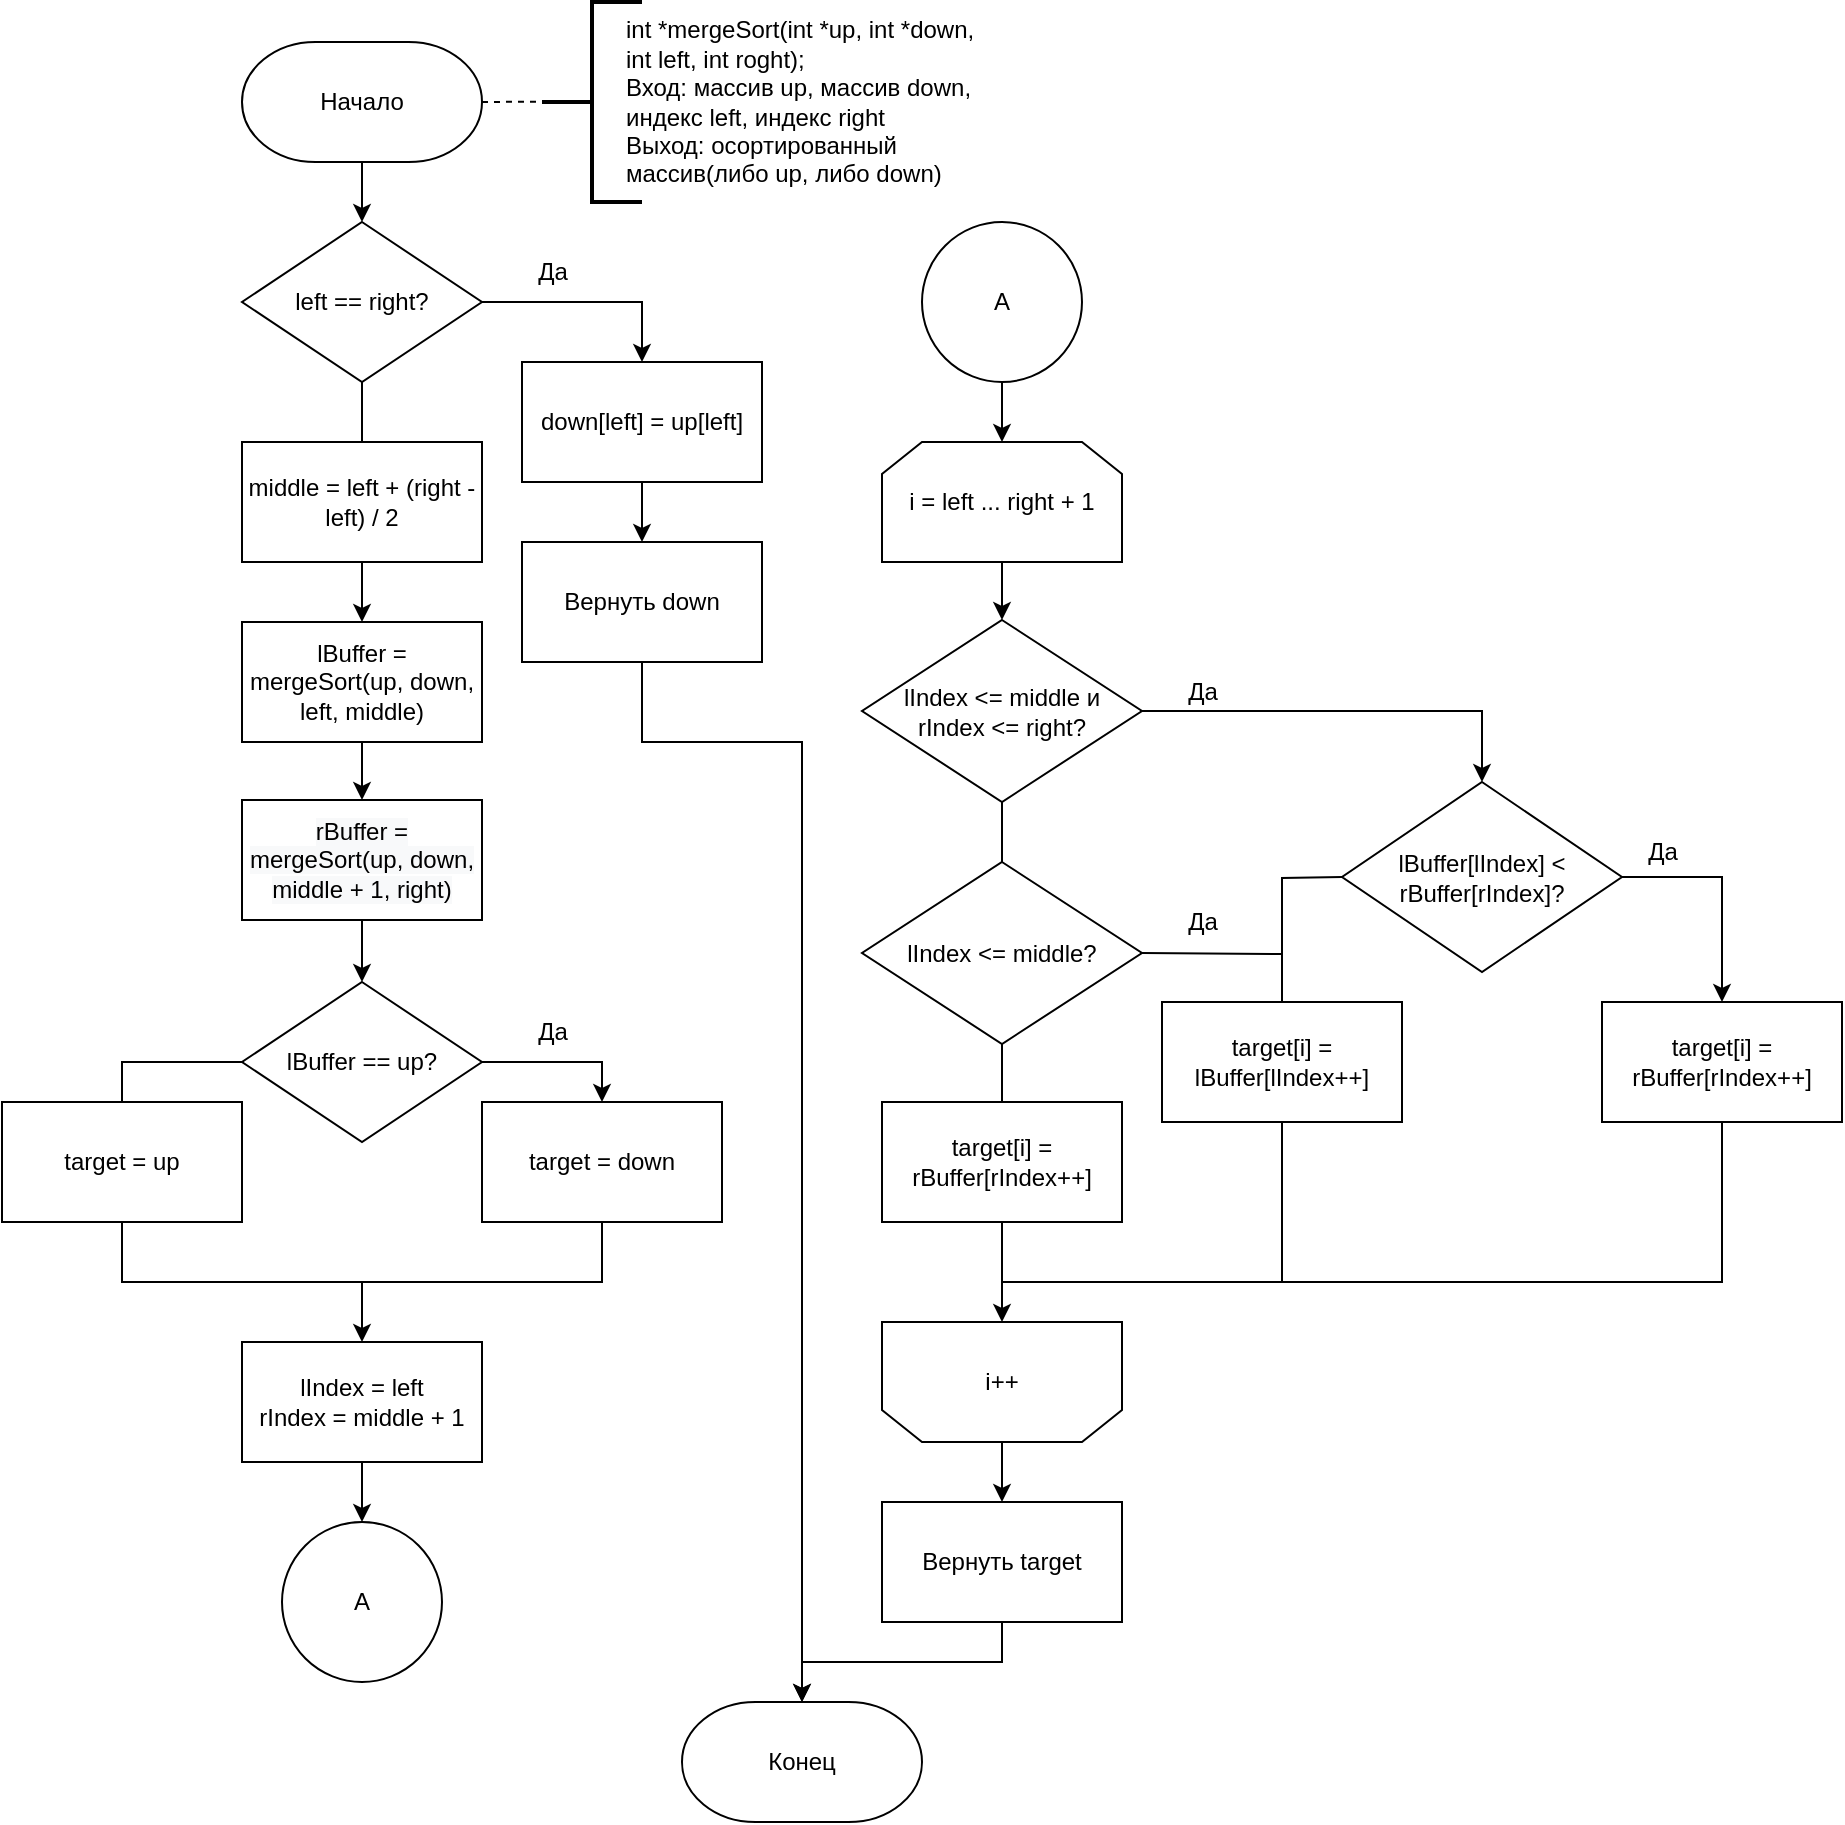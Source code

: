 <mxfile version="20.4.1" type="device" pages="3"><diagram id="jApAQBC6YG6pDavxKK3H" name="Слиянием"><mxGraphModel dx="1022" dy="424" grid="1" gridSize="10" guides="1" tooltips="1" connect="1" arrows="1" fold="1" page="1" pageScale="1" pageWidth="827" pageHeight="1169" math="0" shadow="0"><root><mxCell id="0"/><mxCell id="1" parent="0"/><mxCell id="M_ljhuwTLcDrwu19kzBT-8" value="" style="edgeStyle=orthogonalEdgeStyle;rounded=0;orthogonalLoop=1;jettySize=auto;html=1;" parent="1" source="M_ljhuwTLcDrwu19kzBT-4" target="M_ljhuwTLcDrwu19kzBT-7" edge="1"><mxGeometry relative="1" as="geometry"/></mxCell><mxCell id="M_ljhuwTLcDrwu19kzBT-4" value="Начало" style="strokeWidth=1;html=1;shape=mxgraph.flowchart.terminator;whiteSpace=wrap;" parent="1" vertex="1"><mxGeometry x="280" y="130" width="120" height="60" as="geometry"/></mxCell><mxCell id="M_ljhuwTLcDrwu19kzBT-5" value="" style="strokeWidth=2;html=1;shape=mxgraph.flowchart.annotation_2;align=left;labelPosition=right;pointerEvents=1;" parent="1" vertex="1"><mxGeometry x="430" y="110" width="50" height="100" as="geometry"/></mxCell><mxCell id="M_ljhuwTLcDrwu19kzBT-6" value="int *mergeSort(int *up, int *down,&lt;br&gt;int left, int roght);&lt;br&gt;Вход: массив up, массив down,&lt;br&gt;индекс left, индекс right&amp;nbsp;&lt;br&gt;Выход: осортированный &lt;br&gt;массив(либо up, либо down)" style="text;html=1;align=left;verticalAlign=middle;resizable=0;points=[];autosize=1;strokeColor=none;fillColor=none;" parent="1" vertex="1"><mxGeometry x="470" y="110" width="200" height="100" as="geometry"/></mxCell><mxCell id="M_ljhuwTLcDrwu19kzBT-10" style="edgeStyle=orthogonalEdgeStyle;rounded=0;orthogonalLoop=1;jettySize=auto;html=1;exitX=1;exitY=0.5;exitDx=0;exitDy=0;entryX=0.5;entryY=0;entryDx=0;entryDy=0;" parent="1" source="M_ljhuwTLcDrwu19kzBT-7" target="M_ljhuwTLcDrwu19kzBT-12" edge="1"><mxGeometry relative="1" as="geometry"><mxPoint x="440" y="320" as="targetPoint"/></mxGeometry></mxCell><mxCell id="M_ljhuwTLcDrwu19kzBT-7" value="left == right?" style="rhombus;whiteSpace=wrap;html=1;strokeWidth=1;" parent="1" vertex="1"><mxGeometry x="280" y="220" width="120" height="80" as="geometry"/></mxCell><mxCell id="M_ljhuwTLcDrwu19kzBT-13" style="edgeStyle=orthogonalEdgeStyle;rounded=0;orthogonalLoop=1;jettySize=auto;html=1;" parent="1" source="M_ljhuwTLcDrwu19kzBT-12" target="M_ljhuwTLcDrwu19kzBT-14" edge="1"><mxGeometry relative="1" as="geometry"><mxPoint x="520" y="390" as="targetPoint"/></mxGeometry></mxCell><mxCell id="M_ljhuwTLcDrwu19kzBT-12" value="down[left] = up[left]" style="rounded=0;whiteSpace=wrap;html=1;" parent="1" vertex="1"><mxGeometry x="420" y="290" width="120" height="60" as="geometry"/></mxCell><mxCell id="M_ljhuwTLcDrwu19kzBT-138" style="edgeStyle=orthogonalEdgeStyle;rounded=0;orthogonalLoop=1;jettySize=auto;html=1;entryX=0.5;entryY=0;entryDx=0;entryDy=0;entryPerimeter=0;" parent="1" source="M_ljhuwTLcDrwu19kzBT-14" target="M_ljhuwTLcDrwu19kzBT-134" edge="1"><mxGeometry relative="1" as="geometry"><mxPoint x="560" y="820" as="targetPoint"/><Array as="points"><mxPoint x="480" y="480"/><mxPoint x="560" y="480"/></Array></mxGeometry></mxCell><mxCell id="M_ljhuwTLcDrwu19kzBT-14" value="Вернуть down" style="rounded=0;whiteSpace=wrap;html=1;" parent="1" vertex="1"><mxGeometry x="420" y="380" width="120" height="60" as="geometry"/></mxCell><mxCell id="M_ljhuwTLcDrwu19kzBT-22" style="edgeStyle=orthogonalEdgeStyle;rounded=0;orthogonalLoop=1;jettySize=auto;html=1;entryX=0.5;entryY=0;entryDx=0;entryDy=0;" parent="1" source="M_ljhuwTLcDrwu19kzBT-17" target="M_ljhuwTLcDrwu19kzBT-21" edge="1"><mxGeometry relative="1" as="geometry"/></mxCell><mxCell id="M_ljhuwTLcDrwu19kzBT-17" value="middle = left + (right - left) / 2" style="rounded=0;whiteSpace=wrap;html=1;" parent="1" vertex="1"><mxGeometry x="280" y="330" width="120" height="60" as="geometry"/></mxCell><mxCell id="M_ljhuwTLcDrwu19kzBT-24" style="edgeStyle=orthogonalEdgeStyle;rounded=0;orthogonalLoop=1;jettySize=auto;html=1;entryX=0.5;entryY=0;entryDx=0;entryDy=0;" parent="1" source="M_ljhuwTLcDrwu19kzBT-21" target="M_ljhuwTLcDrwu19kzBT-23" edge="1"><mxGeometry relative="1" as="geometry"/></mxCell><mxCell id="M_ljhuwTLcDrwu19kzBT-21" value="lBuffer = mergeSort(up, down, left, middle)" style="rounded=0;whiteSpace=wrap;html=1;" parent="1" vertex="1"><mxGeometry x="280" y="420" width="120" height="60" as="geometry"/></mxCell><mxCell id="M_ljhuwTLcDrwu19kzBT-26" style="edgeStyle=orthogonalEdgeStyle;rounded=0;orthogonalLoop=1;jettySize=auto;html=1;" parent="1" source="M_ljhuwTLcDrwu19kzBT-23" edge="1"><mxGeometry relative="1" as="geometry"><mxPoint x="340" y="600" as="targetPoint"/></mxGeometry></mxCell><mxCell id="M_ljhuwTLcDrwu19kzBT-23" value="&lt;span style=&quot;color: rgb(0, 0, 0); font-family: Helvetica; font-size: 12px; font-style: normal; font-variant-ligatures: normal; font-variant-caps: normal; font-weight: 400; letter-spacing: normal; orphans: 2; text-align: center; text-indent: 0px; text-transform: none; widows: 2; word-spacing: 0px; -webkit-text-stroke-width: 0px; background-color: rgb(248, 249, 250); text-decoration-thickness: initial; text-decoration-style: initial; text-decoration-color: initial; float: none; display: inline !important;&quot;&gt;rBuffer = mergeSort(up, down, middle + 1, right)&lt;/span&gt;" style="rounded=0;whiteSpace=wrap;html=1;" parent="1" vertex="1"><mxGeometry x="280" y="509" width="120" height="60" as="geometry"/></mxCell><mxCell id="M_ljhuwTLcDrwu19kzBT-36" style="edgeStyle=orthogonalEdgeStyle;rounded=0;orthogonalLoop=1;jettySize=auto;html=1;entryX=0.5;entryY=0;entryDx=0;entryDy=0;exitX=0.5;exitY=1;exitDx=0;exitDy=0;" parent="1" source="M_ljhuwTLcDrwu19kzBT-27" target="M_ljhuwTLcDrwu19kzBT-29" edge="1"><mxGeometry relative="1" as="geometry"><Array as="points"><mxPoint x="220" y="750"/><mxPoint x="340" y="750"/></Array></mxGeometry></mxCell><mxCell id="M_ljhuwTLcDrwu19kzBT-27" value="target = up" style="rounded=0;whiteSpace=wrap;html=1;" parent="1" vertex="1"><mxGeometry x="160" y="660" width="120" height="60" as="geometry"/></mxCell><mxCell id="M_ljhuwTLcDrwu19kzBT-42" style="edgeStyle=orthogonalEdgeStyle;rounded=0;orthogonalLoop=1;jettySize=auto;html=1;entryX=0.5;entryY=0;entryDx=0;entryDy=0;" parent="1" source="M_ljhuwTLcDrwu19kzBT-29" target="M_ljhuwTLcDrwu19kzBT-41" edge="1"><mxGeometry relative="1" as="geometry"/></mxCell><mxCell id="M_ljhuwTLcDrwu19kzBT-29" value="lIndex = left&lt;br&gt;rIndex = middle + 1" style="rounded=0;whiteSpace=wrap;html=1;" parent="1" vertex="1"><mxGeometry x="280" y="780" width="120" height="60" as="geometry"/></mxCell><mxCell id="M_ljhuwTLcDrwu19kzBT-32" style="edgeStyle=orthogonalEdgeStyle;rounded=0;orthogonalLoop=1;jettySize=auto;html=1;entryX=0.5;entryY=0;entryDx=0;entryDy=0;" parent="1" source="M_ljhuwTLcDrwu19kzBT-31" target="M_ljhuwTLcDrwu19kzBT-33" edge="1"><mxGeometry relative="1" as="geometry"><mxPoint x="440" y="670" as="targetPoint"/><Array as="points"><mxPoint x="460" y="640"/></Array></mxGeometry></mxCell><mxCell id="M_ljhuwTLcDrwu19kzBT-31" value="lBuffer == up?" style="rhombus;whiteSpace=wrap;html=1;" parent="1" vertex="1"><mxGeometry x="280" y="600" width="120" height="80" as="geometry"/></mxCell><mxCell id="M_ljhuwTLcDrwu19kzBT-33" value="target = down" style="rounded=0;whiteSpace=wrap;html=1;" parent="1" vertex="1"><mxGeometry x="400" y="660" width="120" height="60" as="geometry"/></mxCell><mxCell id="M_ljhuwTLcDrwu19kzBT-34" value="Да" style="text;html=1;align=center;verticalAlign=middle;resizable=0;points=[];autosize=1;strokeColor=none;fillColor=none;" parent="1" vertex="1"><mxGeometry x="415" y="610" width="40" height="30" as="geometry"/></mxCell><mxCell id="M_ljhuwTLcDrwu19kzBT-40" value="" style="endArrow=none;html=1;rounded=0;entryX=0.5;entryY=1;entryDx=0;entryDy=0;" parent="1" target="M_ljhuwTLcDrwu19kzBT-33" edge="1"><mxGeometry width="50" height="50" relative="1" as="geometry"><mxPoint x="340" y="750" as="sourcePoint"/><mxPoint x="470" y="640" as="targetPoint"/><Array as="points"><mxPoint x="460" y="750"/></Array></mxGeometry></mxCell><mxCell id="M_ljhuwTLcDrwu19kzBT-41" value="А" style="ellipse;whiteSpace=wrap;html=1;aspect=fixed;" parent="1" vertex="1"><mxGeometry x="300" y="870" width="80" height="80" as="geometry"/></mxCell><mxCell id="M_ljhuwTLcDrwu19kzBT-47" style="edgeStyle=orthogonalEdgeStyle;rounded=0;orthogonalLoop=1;jettySize=auto;html=1;entryX=0.5;entryY=0;entryDx=0;entryDy=0;" parent="1" source="M_ljhuwTLcDrwu19kzBT-43" target="M_ljhuwTLcDrwu19kzBT-46" edge="1"><mxGeometry relative="1" as="geometry"/></mxCell><mxCell id="M_ljhuwTLcDrwu19kzBT-43" value="А" style="ellipse;whiteSpace=wrap;html=1;aspect=fixed;" parent="1" vertex="1"><mxGeometry x="620" y="220" width="80" height="80" as="geometry"/></mxCell><mxCell id="M_ljhuwTLcDrwu19kzBT-54" style="edgeStyle=orthogonalEdgeStyle;rounded=0;orthogonalLoop=1;jettySize=auto;html=1;entryX=0.5;entryY=0;entryDx=0;entryDy=0;" parent="1" source="M_ljhuwTLcDrwu19kzBT-46" target="M_ljhuwTLcDrwu19kzBT-53" edge="1"><mxGeometry relative="1" as="geometry"/></mxCell><mxCell id="M_ljhuwTLcDrwu19kzBT-46" value="&lt;span style=&quot;text-align: left;&quot;&gt;i = left ... right + 1&lt;/span&gt;" style="shape=loopLimit;whiteSpace=wrap;html=1;" parent="1" vertex="1"><mxGeometry x="600" y="330" width="120" height="60" as="geometry"/></mxCell><mxCell id="M_ljhuwTLcDrwu19kzBT-50" value="" style="group" parent="1" vertex="1" connectable="0"><mxGeometry x="600" y="770" width="120" height="60" as="geometry"/></mxCell><mxCell id="M_ljhuwTLcDrwu19kzBT-48" value="" style="shape=loopLimit;whiteSpace=wrap;html=1;rotation=-180;" parent="M_ljhuwTLcDrwu19kzBT-50" vertex="1"><mxGeometry width="120" height="60" as="geometry"/></mxCell><mxCell id="M_ljhuwTLcDrwu19kzBT-49" value="i++" style="text;html=1;strokeColor=none;fillColor=none;align=center;verticalAlign=middle;whiteSpace=wrap;rounded=0;" parent="M_ljhuwTLcDrwu19kzBT-50" vertex="1"><mxGeometry x="30" y="15" width="60" height="30" as="geometry"/></mxCell><mxCell id="M_ljhuwTLcDrwu19kzBT-59" style="edgeStyle=orthogonalEdgeStyle;rounded=0;orthogonalLoop=1;jettySize=auto;html=1;exitX=1;exitY=0.5;exitDx=0;exitDy=0;entryX=0.5;entryY=0;entryDx=0;entryDy=0;" parent="1" source="M_ljhuwTLcDrwu19kzBT-53" target="M_ljhuwTLcDrwu19kzBT-74" edge="1"><mxGeometry relative="1" as="geometry"><mxPoint x="820" y="510" as="targetPoint"/></mxGeometry></mxCell><mxCell id="M_ljhuwTLcDrwu19kzBT-53" value="lIndex &amp;lt;= middle и&lt;br&gt;rIndex &amp;lt;= right?" style="rhombus;whiteSpace=wrap;html=1;" parent="1" vertex="1"><mxGeometry x="590" y="419" width="140" height="91" as="geometry"/></mxCell><mxCell id="M_ljhuwTLcDrwu19kzBT-65" value="Да" style="text;html=1;align=center;verticalAlign=middle;resizable=0;points=[];autosize=1;strokeColor=none;fillColor=none;" parent="1" vertex="1"><mxGeometry x="740" y="440" width="40" height="30" as="geometry"/></mxCell><mxCell id="M_ljhuwTLcDrwu19kzBT-69" value="target[i] = lBuffer[lIndex++]" style="rounded=0;whiteSpace=wrap;html=1;" parent="1" vertex="1"><mxGeometry x="740" y="610" width="120" height="60" as="geometry"/></mxCell><mxCell id="M_ljhuwTLcDrwu19kzBT-130" style="edgeStyle=orthogonalEdgeStyle;rounded=0;orthogonalLoop=1;jettySize=auto;html=1;" parent="1" source="M_ljhuwTLcDrwu19kzBT-72" target="M_ljhuwTLcDrwu19kzBT-48" edge="1"><mxGeometry relative="1" as="geometry"/></mxCell><mxCell id="M_ljhuwTLcDrwu19kzBT-72" value="target[i] = rBuffer[rIndex++]" style="rounded=0;whiteSpace=wrap;html=1;" parent="1" vertex="1"><mxGeometry x="600" y="660" width="120" height="60" as="geometry"/></mxCell><mxCell id="M_ljhuwTLcDrwu19kzBT-118" style="edgeStyle=orthogonalEdgeStyle;rounded=0;orthogonalLoop=1;jettySize=auto;html=1;entryX=0.5;entryY=0;entryDx=0;entryDy=0;exitX=1;exitY=0.5;exitDx=0;exitDy=0;" parent="1" source="M_ljhuwTLcDrwu19kzBT-74" target="M_ljhuwTLcDrwu19kzBT-119" edge="1"><mxGeometry relative="1" as="geometry"><mxPoint x="980" y="690" as="targetPoint"/></mxGeometry></mxCell><mxCell id="M_ljhuwTLcDrwu19kzBT-74" value="lBuffer[lIndex] &amp;lt; rBuffer[rIndex]?" style="rhombus;whiteSpace=wrap;html=1;" parent="1" vertex="1"><mxGeometry x="830" y="500" width="140" height="95" as="geometry"/></mxCell><mxCell id="M_ljhuwTLcDrwu19kzBT-98" value="lIndex &amp;lt;= middle?" style="rhombus;whiteSpace=wrap;html=1;" parent="1" vertex="1"><mxGeometry x="590" y="540" width="140" height="91" as="geometry"/></mxCell><mxCell id="M_ljhuwTLcDrwu19kzBT-119" value="target[i] = rBuffer[rIndex++]" style="rounded=0;whiteSpace=wrap;html=1;" parent="1" vertex="1"><mxGeometry x="960" y="610" width="120" height="60" as="geometry"/></mxCell><mxCell id="M_ljhuwTLcDrwu19kzBT-124" value="Да" style="text;html=1;align=center;verticalAlign=middle;resizable=0;points=[];autosize=1;strokeColor=none;fillColor=none;" parent="1" vertex="1"><mxGeometry x="740" y="555" width="40" height="30" as="geometry"/></mxCell><mxCell id="M_ljhuwTLcDrwu19kzBT-131" value="" style="endArrow=none;html=1;rounded=0;entryX=0.5;entryY=1;entryDx=0;entryDy=0;" parent="1" target="M_ljhuwTLcDrwu19kzBT-69" edge="1"><mxGeometry width="50" height="50" relative="1" as="geometry"><mxPoint x="660" y="750" as="sourcePoint"/><mxPoint x="670" y="680" as="targetPoint"/><Array as="points"><mxPoint x="800" y="750"/></Array></mxGeometry></mxCell><mxCell id="M_ljhuwTLcDrwu19kzBT-132" value="" style="endArrow=none;html=1;rounded=0;entryX=0.5;entryY=1;entryDx=0;entryDy=0;" parent="1" target="M_ljhuwTLcDrwu19kzBT-119" edge="1"><mxGeometry width="50" height="50" relative="1" as="geometry"><mxPoint x="800" y="750" as="sourcePoint"/><mxPoint x="670" y="670" as="targetPoint"/><Array as="points"><mxPoint x="940" y="750"/><mxPoint x="1020" y="750"/></Array></mxGeometry></mxCell><mxCell id="M_ljhuwTLcDrwu19kzBT-134" value="Конец" style="strokeWidth=1;html=1;shape=mxgraph.flowchart.terminator;whiteSpace=wrap;" parent="1" vertex="1"><mxGeometry x="500" y="960" width="120" height="60" as="geometry"/></mxCell><mxCell id="M_ljhuwTLcDrwu19kzBT-137" style="edgeStyle=orthogonalEdgeStyle;rounded=0;orthogonalLoop=1;jettySize=auto;html=1;entryX=0.5;entryY=0;entryDx=0;entryDy=0;entryPerimeter=0;" parent="1" source="M_ljhuwTLcDrwu19kzBT-135" target="M_ljhuwTLcDrwu19kzBT-134" edge="1"><mxGeometry relative="1" as="geometry"/></mxCell><mxCell id="M_ljhuwTLcDrwu19kzBT-135" value="Вернуть target" style="rounded=0;whiteSpace=wrap;html=1;" parent="1" vertex="1"><mxGeometry x="600" y="860" width="120" height="60" as="geometry"/></mxCell><mxCell id="M_ljhuwTLcDrwu19kzBT-136" style="edgeStyle=orthogonalEdgeStyle;rounded=0;orthogonalLoop=1;jettySize=auto;html=1;entryX=0.5;entryY=0;entryDx=0;entryDy=0;" parent="1" source="M_ljhuwTLcDrwu19kzBT-48" target="M_ljhuwTLcDrwu19kzBT-135" edge="1"><mxGeometry relative="1" as="geometry"/></mxCell><mxCell id="M_ljhuwTLcDrwu19kzBT-139" value="Да" style="text;html=1;align=center;verticalAlign=middle;resizable=0;points=[];autosize=1;strokeColor=none;fillColor=none;" parent="1" vertex="1"><mxGeometry x="970" y="520" width="40" height="30" as="geometry"/></mxCell><mxCell id="M_ljhuwTLcDrwu19kzBT-141" value="Да" style="text;html=1;align=center;verticalAlign=middle;resizable=0;points=[];autosize=1;strokeColor=none;fillColor=none;" parent="1" vertex="1"><mxGeometry x="415" y="230" width="40" height="30" as="geometry"/></mxCell><mxCell id="M_ljhuwTLcDrwu19kzBT-144" value="" style="endArrow=none;html=1;rounded=0;entryX=0;entryY=0.5;entryDx=0;entryDy=0;exitX=0.5;exitY=0;exitDx=0;exitDy=0;" parent="1" source="M_ljhuwTLcDrwu19kzBT-27" target="M_ljhuwTLcDrwu19kzBT-31" edge="1"><mxGeometry width="50" height="50" relative="1" as="geometry"><mxPoint x="220" y="681" as="sourcePoint"/><mxPoint x="270" y="631" as="targetPoint"/><Array as="points"><mxPoint x="220" y="640"/></Array></mxGeometry></mxCell><mxCell id="M_ljhuwTLcDrwu19kzBT-145" value="" style="endArrow=none;html=1;rounded=0;entryX=0.5;entryY=1;entryDx=0;entryDy=0;exitX=0.5;exitY=0;exitDx=0;exitDy=0;" parent="1" source="M_ljhuwTLcDrwu19kzBT-17" target="M_ljhuwTLcDrwu19kzBT-7" edge="1"><mxGeometry width="50" height="50" relative="1" as="geometry"><mxPoint x="210" y="350" as="sourcePoint"/><mxPoint x="260" y="300" as="targetPoint"/></mxGeometry></mxCell><mxCell id="M_ljhuwTLcDrwu19kzBT-146" value="" style="endArrow=none;html=1;rounded=0;entryX=0.5;entryY=1;entryDx=0;entryDy=0;exitX=0.5;exitY=0;exitDx=0;exitDy=0;" parent="1" source="M_ljhuwTLcDrwu19kzBT-98" target="M_ljhuwTLcDrwu19kzBT-53" edge="1"><mxGeometry width="50" height="50" relative="1" as="geometry"><mxPoint x="530" y="550" as="sourcePoint"/><mxPoint x="580" y="500" as="targetPoint"/></mxGeometry></mxCell><mxCell id="M_ljhuwTLcDrwu19kzBT-147" value="" style="endArrow=none;html=1;rounded=0;entryX=0.5;entryY=1;entryDx=0;entryDy=0;exitX=0.5;exitY=0;exitDx=0;exitDy=0;" parent="1" source="M_ljhuwTLcDrwu19kzBT-72" target="M_ljhuwTLcDrwu19kzBT-98" edge="1"><mxGeometry width="50" height="50" relative="1" as="geometry"><mxPoint x="640" y="680" as="sourcePoint"/><mxPoint x="690" y="630" as="targetPoint"/></mxGeometry></mxCell><mxCell id="M_ljhuwTLcDrwu19kzBT-148" value="" style="endArrow=none;html=1;rounded=0;exitX=0.5;exitY=0;exitDx=0;exitDy=0;entryX=0;entryY=0.5;entryDx=0;entryDy=0;" parent="1" source="M_ljhuwTLcDrwu19kzBT-69" target="M_ljhuwTLcDrwu19kzBT-74" edge="1"><mxGeometry width="50" height="50" relative="1" as="geometry"><mxPoint x="790" y="600" as="sourcePoint"/><mxPoint x="840" y="550" as="targetPoint"/><Array as="points"><mxPoint x="800" y="548"/></Array></mxGeometry></mxCell><mxCell id="M_ljhuwTLcDrwu19kzBT-149" value="" style="endArrow=none;html=1;rounded=0;exitX=1;exitY=0.5;exitDx=0;exitDy=0;" parent="1" source="M_ljhuwTLcDrwu19kzBT-98" edge="1"><mxGeometry width="50" height="50" relative="1" as="geometry"><mxPoint x="730" y="590" as="sourcePoint"/><mxPoint x="800" y="586" as="targetPoint"/></mxGeometry></mxCell><mxCell id="M_ljhuwTLcDrwu19kzBT-151" value="" style="endArrow=none;dashed=1;html=1;rounded=0;entryX=0.476;entryY=0.497;entryDx=0;entryDy=0;entryPerimeter=0;exitX=1;exitY=0.5;exitDx=0;exitDy=0;exitPerimeter=0;" parent="1" source="M_ljhuwTLcDrwu19kzBT-4" target="M_ljhuwTLcDrwu19kzBT-5" edge="1"><mxGeometry width="50" height="50" relative="1" as="geometry"><mxPoint x="350" y="120" as="sourcePoint"/><mxPoint x="400" y="70" as="targetPoint"/></mxGeometry></mxCell></root></mxGraphModel></diagram><diagram id="DPqrtdjKedCK0hmafp3t" name="Подсчетом"><mxGraphModel dx="1022" dy="424" grid="1" gridSize="10" guides="1" tooltips="1" connect="1" arrows="1" fold="1" page="1" pageScale="1" pageWidth="827" pageHeight="1169" math="0" shadow="0"><root><mxCell id="0"/><mxCell id="1" parent="0"/><mxCell id="-ClyT_52hJBqqVoyUOlM-62" style="edgeStyle=orthogonalEdgeStyle;rounded=0;orthogonalLoop=1;jettySize=auto;html=1;entryX=0.5;entryY=0;entryDx=0;entryDy=0;" parent="1" source="-ClyT_52hJBqqVoyUOlM-2" target="-ClyT_52hJBqqVoyUOlM-61" edge="1"><mxGeometry relative="1" as="geometry"/></mxCell><mxCell id="-ClyT_52hJBqqVoyUOlM-2" value="Начало" style="strokeWidth=1;html=1;shape=mxgraph.flowchart.terminator;whiteSpace=wrap;" parent="1" vertex="1"><mxGeometry x="214" y="120" width="166" height="60" as="geometry"/></mxCell><mxCell id="-ClyT_52hJBqqVoyUOlM-3" value="" style="strokeWidth=2;html=1;shape=mxgraph.flowchart.annotation_2;align=left;labelPosition=right;pointerEvents=1;" parent="1" vertex="1"><mxGeometry x="430" y="100" width="50" height="100" as="geometry"/></mxCell><mxCell id="-ClyT_52hJBqqVoyUOlM-4" value="void countingSort(int *array, int size);;&lt;br&gt;Вход: массив array размера size&lt;br&gt;Выход: осортированный массив" style="text;html=1;align=left;verticalAlign=middle;resizable=0;points=[];autosize=1;strokeColor=none;fillColor=none;" parent="1" vertex="1"><mxGeometry x="470" y="120" width="220" height="60" as="geometry"/></mxCell><mxCell id="-ClyT_52hJBqqVoyUOlM-18" style="edgeStyle=orthogonalEdgeStyle;rounded=0;orthogonalLoop=1;jettySize=auto;html=1;entryX=0.5;entryY=0;entryDx=0;entryDy=0;exitX=0.5;exitY=0;exitDx=0;exitDy=0;" parent="1" source="-ClyT_52hJBqqVoyUOlM-31" target="-ClyT_52hJBqqVoyUOlM-25" edge="1"><mxGeometry relative="1" as="geometry"><mxPoint x="290" y="835" as="sourcePoint"/></mxGeometry></mxCell><mxCell id="-ClyT_52hJBqqVoyUOlM-25" value="А" style="ellipse;whiteSpace=wrap;html=1;aspect=fixed;" parent="1" vertex="1"><mxGeometry x="255" y="720" width="80" height="80" as="geometry"/></mxCell><mxCell id="JvWXKjeiUruUR5hYXQNO-23" style="edgeStyle=orthogonalEdgeStyle;rounded=0;orthogonalLoop=1;jettySize=auto;html=1;entryX=0.5;entryY=0;entryDx=0;entryDy=0;" parent="1" source="-ClyT_52hJBqqVoyUOlM-27" target="JvWXKjeiUruUR5hYXQNO-14" edge="1"><mxGeometry relative="1" as="geometry"/></mxCell><mxCell id="-ClyT_52hJBqqVoyUOlM-27" value="А" style="ellipse;whiteSpace=wrap;html=1;aspect=fixed;" parent="1" vertex="1"><mxGeometry x="592" y="210" width="80" height="80" as="geometry"/></mxCell><mxCell id="-ClyT_52hJBqqVoyUOlM-30" value="" style="group" parent="1" vertex="1" connectable="0"><mxGeometry x="215" y="620" width="160" height="60" as="geometry"/></mxCell><mxCell id="-ClyT_52hJBqqVoyUOlM-31" value="" style="shape=loopLimit;whiteSpace=wrap;html=1;rotation=-180;" parent="-ClyT_52hJBqqVoyUOlM-30" vertex="1"><mxGeometry width="160" height="60" as="geometry"/></mxCell><mxCell id="-ClyT_52hJBqqVoyUOlM-32" value="i++" style="text;html=1;strokeColor=none;fillColor=none;align=center;verticalAlign=middle;whiteSpace=wrap;rounded=0;" parent="-ClyT_52hJBqqVoyUOlM-30" vertex="1"><mxGeometry x="40" y="15" width="80" height="30" as="geometry"/></mxCell><mxCell id="-ClyT_52hJBqqVoyUOlM-46" value="Конец" style="strokeWidth=1;html=1;shape=mxgraph.flowchart.terminator;whiteSpace=wrap;" parent="1" vertex="1"><mxGeometry x="551" y="880" width="160" height="60" as="geometry"/></mxCell><mxCell id="-ClyT_52hJBqqVoyUOlM-58" value="" style="endArrow=none;dashed=1;html=1;rounded=0;entryX=0.476;entryY=0.497;entryDx=0;entryDy=0;entryPerimeter=0;exitX=1;exitY=0.5;exitDx=0;exitDy=0;exitPerimeter=0;" parent="1" source="-ClyT_52hJBqqVoyUOlM-2" target="-ClyT_52hJBqqVoyUOlM-3" edge="1"><mxGeometry width="50" height="50" relative="1" as="geometry"><mxPoint x="350" y="120" as="sourcePoint"/><mxPoint x="400" y="70" as="targetPoint"/></mxGeometry></mxCell><mxCell id="-ClyT_52hJBqqVoyUOlM-66" style="edgeStyle=orthogonalEdgeStyle;rounded=0;orthogonalLoop=1;jettySize=auto;html=1;entryX=0.5;entryY=0;entryDx=0;entryDy=0;" parent="1" source="-ClyT_52hJBqqVoyUOlM-61" target="QF-33bskdSkvDhmqPbf0-2" edge="1"><mxGeometry relative="1" as="geometry"><mxPoint x="297.0" y="330" as="targetPoint"/></mxGeometry></mxCell><mxCell id="-ClyT_52hJBqqVoyUOlM-61" value="Поиск минимального(minEl) и максимального(maxEl) элемента массива" style="shape=process;whiteSpace=wrap;html=1;backgroundOutline=1;" parent="1" vertex="1"><mxGeometry x="213" y="215" width="166" height="75" as="geometry"/></mxCell><mxCell id="JvWXKjeiUruUR5hYXQNO-2" style="edgeStyle=orthogonalEdgeStyle;rounded=0;orthogonalLoop=1;jettySize=auto;html=1;entryX=0.5;entryY=0;entryDx=0;entryDy=0;" parent="1" source="QF-33bskdSkvDhmqPbf0-2" target="JvWXKjeiUruUR5hYXQNO-1" edge="1"><mxGeometry relative="1" as="geometry"/></mxCell><mxCell id="QF-33bskdSkvDhmqPbf0-2" value="Создание массива newArray размера newSize = maxEl - minEl + 1" style="shape=process;whiteSpace=wrap;html=1;backgroundOutline=1;" parent="1" vertex="1"><mxGeometry x="213" y="320" width="166" height="75" as="geometry"/></mxCell><mxCell id="JvWXKjeiUruUR5hYXQNO-5" value="" style="edgeStyle=orthogonalEdgeStyle;rounded=0;orthogonalLoop=1;jettySize=auto;html=1;" parent="1" source="JvWXKjeiUruUR5hYXQNO-1" target="JvWXKjeiUruUR5hYXQNO-4" edge="1"><mxGeometry relative="1" as="geometry"/></mxCell><mxCell id="JvWXKjeiUruUR5hYXQNO-1" value="&lt;span style=&quot;text-align: left;&quot;&gt;i = 0 ... size&lt;/span&gt;" style="shape=loopLimit;whiteSpace=wrap;html=1;" parent="1" vertex="1"><mxGeometry x="216" y="430" width="160" height="60" as="geometry"/></mxCell><mxCell id="JvWXKjeiUruUR5hYXQNO-6" style="edgeStyle=orthogonalEdgeStyle;rounded=0;orthogonalLoop=1;jettySize=auto;html=1;entryX=0.5;entryY=1;entryDx=0;entryDy=0;" parent="1" source="JvWXKjeiUruUR5hYXQNO-4" target="-ClyT_52hJBqqVoyUOlM-31" edge="1"><mxGeometry relative="1" as="geometry"/></mxCell><mxCell id="JvWXKjeiUruUR5hYXQNO-4" value="newArray[arrat[i]-minEl]++" style="whiteSpace=wrap;html=1;" parent="1" vertex="1"><mxGeometry x="213" y="520" width="164" height="67.5" as="geometry"/></mxCell><mxCell id="JvWXKjeiUruUR5hYXQNO-7" value="" style="group" parent="1" vertex="1" connectable="0"><mxGeometry x="552" y="600" width="160" height="60" as="geometry"/></mxCell><mxCell id="JvWXKjeiUruUR5hYXQNO-8" value="" style="shape=loopLimit;whiteSpace=wrap;html=1;rotation=-180;" parent="JvWXKjeiUruUR5hYXQNO-7" vertex="1"><mxGeometry width="160" height="60" as="geometry"/></mxCell><mxCell id="JvWXKjeiUruUR5hYXQNO-9" value="j++" style="text;html=1;strokeColor=none;fillColor=none;align=center;verticalAlign=middle;whiteSpace=wrap;rounded=0;" parent="JvWXKjeiUruUR5hYXQNO-7" vertex="1"><mxGeometry x="40" y="15" width="80" height="30" as="geometry"/></mxCell><mxCell id="JvWXKjeiUruUR5hYXQNO-10" value="" style="edgeStyle=orthogonalEdgeStyle;rounded=0;orthogonalLoop=1;jettySize=auto;html=1;" parent="1" source="JvWXKjeiUruUR5hYXQNO-11" target="JvWXKjeiUruUR5hYXQNO-13" edge="1"><mxGeometry relative="1" as="geometry"/></mxCell><mxCell id="JvWXKjeiUruUR5hYXQNO-11" value="&lt;span style=&quot;text-align: left;&quot;&gt;j = 0 ... newArray[i]&lt;/span&gt;" style="shape=loopLimit;whiteSpace=wrap;html=1;" parent="1" vertex="1"><mxGeometry x="552" y="410" width="160" height="60" as="geometry"/></mxCell><mxCell id="JvWXKjeiUruUR5hYXQNO-12" style="edgeStyle=orthogonalEdgeStyle;rounded=0;orthogonalLoop=1;jettySize=auto;html=1;entryX=0.5;entryY=1;entryDx=0;entryDy=0;" parent="1" source="JvWXKjeiUruUR5hYXQNO-13" target="JvWXKjeiUruUR5hYXQNO-8" edge="1"><mxGeometry relative="1" as="geometry"/></mxCell><mxCell id="JvWXKjeiUruUR5hYXQNO-13" value="array[index++] = i + minEl" style="whiteSpace=wrap;html=1;" parent="1" vertex="1"><mxGeometry x="550" y="500" width="164" height="67.5" as="geometry"/></mxCell><mxCell id="JvWXKjeiUruUR5hYXQNO-15" style="edgeStyle=orthogonalEdgeStyle;rounded=0;orthogonalLoop=1;jettySize=auto;html=1;entryX=0.5;entryY=0;entryDx=0;entryDy=0;" parent="1" source="JvWXKjeiUruUR5hYXQNO-14" target="JvWXKjeiUruUR5hYXQNO-11" edge="1"><mxGeometry relative="1" as="geometry"/></mxCell><mxCell id="JvWXKjeiUruUR5hYXQNO-14" value="&lt;span style=&quot;text-align: left;&quot;&gt;i = 0 ... newSize&lt;/span&gt;" style="shape=loopLimit;whiteSpace=wrap;html=1;" parent="1" vertex="1"><mxGeometry x="552" y="320" width="160" height="60" as="geometry"/></mxCell><mxCell id="JvWXKjeiUruUR5hYXQNO-18" style="edgeStyle=orthogonalEdgeStyle;rounded=0;orthogonalLoop=1;jettySize=auto;html=1;entryX=0.5;entryY=1;entryDx=0;entryDy=0;" parent="1" source="JvWXKjeiUruUR5hYXQNO-8" target="JvWXKjeiUruUR5hYXQNO-16" edge="1"><mxGeometry relative="1" as="geometry"/></mxCell><mxCell id="JvWXKjeiUruUR5hYXQNO-22" value="" style="group" parent="1" vertex="1" connectable="0"><mxGeometry x="552" y="690" width="160" height="60" as="geometry"/></mxCell><mxCell id="JvWXKjeiUruUR5hYXQNO-16" value="" style="shape=loopLimit;whiteSpace=wrap;html=1;rotation=-180;" parent="JvWXKjeiUruUR5hYXQNO-22" vertex="1"><mxGeometry width="160" height="60" as="geometry"/></mxCell><mxCell id="JvWXKjeiUruUR5hYXQNO-19" value="" style="group" parent="JvWXKjeiUruUR5hYXQNO-22" vertex="1" connectable="0"><mxGeometry width="160" height="60" as="geometry"/></mxCell><mxCell id="JvWXKjeiUruUR5hYXQNO-21" value="i++" style="text;html=1;strokeColor=none;fillColor=none;align=center;verticalAlign=middle;whiteSpace=wrap;rounded=0;" parent="JvWXKjeiUruUR5hYXQNO-19" vertex="1"><mxGeometry x="40" y="15" width="80" height="30" as="geometry"/></mxCell><mxCell id="JvWXKjeiUruUR5hYXQNO-29" style="edgeStyle=orthogonalEdgeStyle;rounded=0;orthogonalLoop=1;jettySize=auto;html=1;entryX=0.5;entryY=0;entryDx=0;entryDy=0;entryPerimeter=0;" parent="1" source="JvWXKjeiUruUR5hYXQNO-26" target="-ClyT_52hJBqqVoyUOlM-46" edge="1"><mxGeometry relative="1" as="geometry"/></mxCell><mxCell id="JvWXKjeiUruUR5hYXQNO-26" value="Удаление массива newArray" style="shape=process;whiteSpace=wrap;html=1;backgroundOutline=1;" parent="1" vertex="1"><mxGeometry x="550" y="780" width="162" height="70" as="geometry"/></mxCell><mxCell id="JvWXKjeiUruUR5hYXQNO-28" style="edgeStyle=orthogonalEdgeStyle;rounded=0;orthogonalLoop=1;jettySize=auto;html=1;entryX=0.5;entryY=0;entryDx=0;entryDy=0;" parent="1" source="JvWXKjeiUruUR5hYXQNO-16" target="JvWXKjeiUruUR5hYXQNO-26" edge="1"><mxGeometry relative="1" as="geometry"/></mxCell></root></mxGraphModel></diagram><diagram id="SELLzWugooUGHyTl1yPB" name="Битонная"><mxGraphModel dx="1076" dy="446" grid="1" gridSize="10" guides="1" tooltips="1" connect="1" arrows="1" fold="1" page="1" pageScale="1" pageWidth="827" pageHeight="1169" math="0" shadow="0"><root><mxCell id="0"/><mxCell id="1" parent="0"/><mxCell id="B3KiVGBQmlJt0tlomkjQ-1" value="" style="edgeStyle=orthogonalEdgeStyle;rounded=0;orthogonalLoop=1;jettySize=auto;html=1;entryX=0.5;entryY=0;entryDx=0;entryDy=0;" edge="1" parent="1" source="B3KiVGBQmlJt0tlomkjQ-2" target="r_aJOlow1k9qZwr9NUwi-1"><mxGeometry relative="1" as="geometry"><mxPoint x="230" y="230" as="targetPoint"/></mxGeometry></mxCell><mxCell id="B3KiVGBQmlJt0tlomkjQ-2" value="Начало" style="strokeWidth=1;html=1;shape=mxgraph.flowchart.terminator;whiteSpace=wrap;" vertex="1" parent="1"><mxGeometry x="265" y="130" width="140" height="60" as="geometry"/></mxCell><mxCell id="B3KiVGBQmlJt0tlomkjQ-3" value="" style="strokeWidth=2;html=1;shape=mxgraph.flowchart.annotation_2;align=left;labelPosition=right;pointerEvents=1;" vertex="1" parent="1"><mxGeometry x="430" y="110" width="50" height="100" as="geometry"/></mxCell><mxCell id="B3KiVGBQmlJt0tlomkjQ-4" value="void bitonicSort(int *array, int start,&lt;br&gt;int end, int flag);&lt;br&gt;Вход: массив array, индекс start,&lt;br&gt;индекс end, флаг flag&lt;br&gt;Выход: осортированный массив" style="text;html=1;align=left;verticalAlign=middle;resizable=0;points=[];autosize=1;strokeColor=none;fillColor=none;" vertex="1" parent="1"><mxGeometry x="470" y="115" width="210" height="90" as="geometry"/></mxCell><mxCell id="B3KiVGBQmlJt0tlomkjQ-12" value="" style="endArrow=none;dashed=1;html=1;rounded=0;entryX=0.476;entryY=0.497;entryDx=0;entryDy=0;entryPerimeter=0;exitX=1;exitY=0.5;exitDx=0;exitDy=0;exitPerimeter=0;" edge="1" parent="1" source="B3KiVGBQmlJt0tlomkjQ-2" target="B3KiVGBQmlJt0tlomkjQ-3"><mxGeometry width="50" height="50" relative="1" as="geometry"><mxPoint x="350" y="120" as="sourcePoint"/><mxPoint x="400" y="70" as="targetPoint"/></mxGeometry></mxCell><mxCell id="r_aJOlow1k9qZwr9NUwi-3" value="" style="edgeStyle=orthogonalEdgeStyle;rounded=0;orthogonalLoop=1;jettySize=auto;html=1;" edge="1" parent="1" source="r_aJOlow1k9qZwr9NUwi-1" target="r_aJOlow1k9qZwr9NUwi-2"><mxGeometry relative="1" as="geometry"/></mxCell><mxCell id="r_aJOlow1k9qZwr9NUwi-1" value="end &amp;gt; 1?" style="rhombus;whiteSpace=wrap;html=1;" vertex="1" parent="1"><mxGeometry x="260" y="220" width="150" height="80" as="geometry"/></mxCell><mxCell id="r_aJOlow1k9qZwr9NUwi-5" style="edgeStyle=orthogonalEdgeStyle;rounded=0;orthogonalLoop=1;jettySize=auto;html=1;entryX=0.5;entryY=0;entryDx=0;entryDy=0;" edge="1" parent="1" source="r_aJOlow1k9qZwr9NUwi-2"><mxGeometry relative="1" as="geometry"><mxPoint x="335" y="420" as="targetPoint"/></mxGeometry></mxCell><mxCell id="r_aJOlow1k9qZwr9NUwi-2" value="middle = end / 2" style="whiteSpace=wrap;html=1;" vertex="1" parent="1"><mxGeometry x="262.5" y="330" width="145" height="60" as="geometry"/></mxCell><mxCell id="i3xRvvFbjsBjCcaeUQtu-4" style="edgeStyle=orthogonalEdgeStyle;rounded=0;orthogonalLoop=1;jettySize=auto;html=1;entryX=0.5;entryY=0;entryDx=0;entryDy=0;" edge="1" parent="1"><mxGeometry relative="1" as="geometry"><mxPoint x="335" y="480" as="sourcePoint"/><mxPoint x="335" y="510" as="targetPoint"/></mxGeometry></mxCell><mxCell id="i3xRvvFbjsBjCcaeUQtu-6" value="" style="edgeStyle=orthogonalEdgeStyle;rounded=0;orthogonalLoop=1;jettySize=auto;html=1;" edge="1" parent="1"><mxGeometry relative="1" as="geometry"><mxPoint x="335" y="570" as="sourcePoint"/><mxPoint x="335" y="600" as="targetPoint"/></mxGeometry></mxCell><mxCell id="i3xRvvFbjsBjCcaeUQtu-7" style="edgeStyle=orthogonalEdgeStyle;rounded=0;orthogonalLoop=1;jettySize=auto;html=1;entryX=0.5;entryY=0;entryDx=0;entryDy=0;entryPerimeter=0;" edge="1" parent="1" target="QIsZfaY_USnZIsPmOIrS-1"><mxGeometry relative="1" as="geometry"><mxPoint x="335" y="710" as="targetPoint"/><mxPoint x="335" y="660" as="sourcePoint"/></mxGeometry></mxCell><mxCell id="QIsZfaY_USnZIsPmOIrS-1" value="Конец" style="strokeWidth=1;html=1;shape=mxgraph.flowchart.terminator;whiteSpace=wrap;" vertex="1" parent="1"><mxGeometry x="270" y="680" width="130" height="60" as="geometry"/></mxCell><mxCell id="QIsZfaY_USnZIsPmOIrS-2" value="" style="edgeStyle=orthogonalEdgeStyle;rounded=0;orthogonalLoop=1;jettySize=auto;html=1;entryX=0.5;entryY=0;entryDx=0;entryDy=0;" edge="1" parent="1" source="QIsZfaY_USnZIsPmOIrS-3" target="QIsZfaY_USnZIsPmOIrS-7"><mxGeometry relative="1" as="geometry"><mxPoint x="720" y="230" as="targetPoint"/></mxGeometry></mxCell><mxCell id="QIsZfaY_USnZIsPmOIrS-3" value="Начало" style="strokeWidth=1;html=1;shape=mxgraph.flowchart.terminator;whiteSpace=wrap;" vertex="1" parent="1"><mxGeometry x="757.5" y="130" width="140" height="60" as="geometry"/></mxCell><mxCell id="QIsZfaY_USnZIsPmOIrS-4" value="" style="strokeWidth=2;html=1;shape=mxgraph.flowchart.annotation_2;align=left;labelPosition=right;pointerEvents=1;" vertex="1" parent="1"><mxGeometry x="920" y="110" width="50" height="100" as="geometry"/></mxCell><mxCell id="QIsZfaY_USnZIsPmOIrS-5" value="" style="endArrow=none;dashed=1;html=1;rounded=0;entryX=0.476;entryY=0.497;entryDx=0;entryDy=0;entryPerimeter=0;exitX=1;exitY=0.5;exitDx=0;exitDy=0;exitPerimeter=0;" edge="1" parent="1" source="QIsZfaY_USnZIsPmOIrS-3" target="QIsZfaY_USnZIsPmOIrS-4"><mxGeometry width="50" height="50" relative="1" as="geometry"><mxPoint x="840" y="120" as="sourcePoint"/><mxPoint x="890" y="70" as="targetPoint"/></mxGeometry></mxCell><mxCell id="QIsZfaY_USnZIsPmOIrS-6" value="" style="edgeStyle=orthogonalEdgeStyle;rounded=0;orthogonalLoop=1;jettySize=auto;html=1;" edge="1" parent="1" source="QIsZfaY_USnZIsPmOIrS-7" target="QIsZfaY_USnZIsPmOIrS-9"><mxGeometry relative="1" as="geometry"/></mxCell><mxCell id="QIsZfaY_USnZIsPmOIrS-7" value="end &amp;gt; 1?" style="rhombus;whiteSpace=wrap;html=1;" vertex="1" parent="1"><mxGeometry x="757.5" y="220" width="140" height="80" as="geometry"/></mxCell><mxCell id="QIsZfaY_USnZIsPmOIrS-8" style="edgeStyle=orthogonalEdgeStyle;rounded=0;orthogonalLoop=1;jettySize=auto;html=1;entryX=0.5;entryY=0;entryDx=0;entryDy=0;" edge="1" parent="1" source="QIsZfaY_USnZIsPmOIrS-9" target="CsOz3b0Vjck0TJP2VHzX-10"><mxGeometry relative="1" as="geometry"><mxPoint x="825" y="420" as="targetPoint"/></mxGeometry></mxCell><mxCell id="QIsZfaY_USnZIsPmOIrS-9" value="middle = end / 2" style="whiteSpace=wrap;html=1;" vertex="1" parent="1"><mxGeometry x="755" y="330" width="145" height="60" as="geometry"/></mxCell><mxCell id="QIsZfaY_USnZIsPmOIrS-14" style="edgeStyle=orthogonalEdgeStyle;rounded=0;orthogonalLoop=1;jettySize=auto;html=1;entryX=0.5;entryY=0;entryDx=0;entryDy=0;entryPerimeter=0;exitX=0.5;exitY=1;exitDx=0;exitDy=0;" edge="1" parent="1" source="CsOz3b0Vjck0TJP2VHzX-24" target="QIsZfaY_USnZIsPmOIrS-16"><mxGeometry relative="1" as="geometry"><mxPoint x="822.5" y="910" as="targetPoint"/><mxPoint x="822.5" y="960" as="sourcePoint"/></mxGeometry></mxCell><mxCell id="QIsZfaY_USnZIsPmOIrS-16" value="Конец" style="strokeWidth=1;html=1;shape=mxgraph.flowchart.terminator;whiteSpace=wrap;" vertex="1" parent="1"><mxGeometry x="757.5" y="950" width="142.5" height="60" as="geometry"/></mxCell><mxCell id="QIsZfaY_USnZIsPmOIrS-17" value="void bitonicMerge(int *array, int start,&lt;br&gt;int end, int flag);&lt;br&gt;Вход: массив array, индекс start,&lt;br&gt;индекс end, флаг flag&lt;br&gt;Выход: осортированный массив" style="text;html=1;align=left;verticalAlign=middle;resizable=0;points=[];autosize=1;strokeColor=none;fillColor=none;" vertex="1" parent="1"><mxGeometry x="960" y="115" width="220" height="90" as="geometry"/></mxCell><mxCell id="CsOz3b0Vjck0TJP2VHzX-18" style="edgeStyle=orthogonalEdgeStyle;rounded=0;orthogonalLoop=1;jettySize=auto;html=1;entryX=0.5;entryY=0;entryDx=0;entryDy=0;" edge="1" parent="1" source="CsOz3b0Vjck0TJP2VHzX-10" target="CsOz3b0Vjck0TJP2VHzX-17"><mxGeometry relative="1" as="geometry"/></mxCell><mxCell id="CsOz3b0Vjck0TJP2VHzX-10" value="&lt;span style=&quot;text-align: left;&quot;&gt;i = start ... start + middle&lt;/span&gt;" style="shape=loopLimit;whiteSpace=wrap;html=1;" vertex="1" parent="1"><mxGeometry x="757.5" y="427.5" width="140" height="52.5" as="geometry"/></mxCell><mxCell id="CsOz3b0Vjck0TJP2VHzX-12" value="" style="group" vertex="1" connectable="0" parent="1"><mxGeometry x="757.5" y="680" width="140" height="50" as="geometry"/></mxCell><mxCell id="CsOz3b0Vjck0TJP2VHzX-13" value="" style="shape=loopLimit;whiteSpace=wrap;html=1;rotation=-180;" vertex="1" parent="CsOz3b0Vjck0TJP2VHzX-12"><mxGeometry width="140" height="50" as="geometry"/></mxCell><mxCell id="CsOz3b0Vjck0TJP2VHzX-14" value="" style="group" vertex="1" connectable="0" parent="CsOz3b0Vjck0TJP2VHzX-12"><mxGeometry width="140" height="50" as="geometry"/></mxCell><mxCell id="CsOz3b0Vjck0TJP2VHzX-15" value="i++" style="text;html=1;strokeColor=none;fillColor=none;align=center;verticalAlign=middle;whiteSpace=wrap;rounded=0;" vertex="1" parent="CsOz3b0Vjck0TJP2VHzX-14"><mxGeometry x="35" y="10" width="75" height="27.5" as="geometry"/></mxCell><mxCell id="CsOz3b0Vjck0TJP2VHzX-25" style="edgeStyle=orthogonalEdgeStyle;rounded=0;orthogonalLoop=1;jettySize=auto;html=1;entryX=0.5;entryY=0;entryDx=0;entryDy=0;" edge="1" parent="1" source="CsOz3b0Vjck0TJP2VHzX-17" target="CsOz3b0Vjck0TJP2VHzX-31"><mxGeometry relative="1" as="geometry"><mxPoint x="990" y="580" as="targetPoint"/></mxGeometry></mxCell><mxCell id="CsOz3b0Vjck0TJP2VHzX-17" value="flag == (array[i] &amp;gt;&lt;br&gt;&amp;nbsp;array[i + middle]))?" style="rhombus;whiteSpace=wrap;html=1;" vertex="1" parent="1"><mxGeometry x="757.5" y="510" width="140" height="90" as="geometry"/></mxCell><mxCell id="CsOz3b0Vjck0TJP2VHzX-19" value="bitonicMerge(array, start, end, flag)" style="shape=process;whiteSpace=wrap;html=1;backgroundOutline=1;" vertex="1" parent="1"><mxGeometry x="265" y="600" width="145" height="60" as="geometry"/></mxCell><mxCell id="CsOz3b0Vjck0TJP2VHzX-21" value="bitonicSort(array, start + middle, middle)" style="shape=process;whiteSpace=wrap;html=1;backgroundOutline=1;" vertex="1" parent="1"><mxGeometry x="265" y="510" width="145" height="60" as="geometry"/></mxCell><mxCell id="CsOz3b0Vjck0TJP2VHzX-22" value="bitonicSort(array, start, middle, 0)" style="shape=process;whiteSpace=wrap;html=1;backgroundOutline=1;" vertex="1" parent="1"><mxGeometry x="262.5" y="420" width="145" height="60" as="geometry"/></mxCell><mxCell id="CsOz3b0Vjck0TJP2VHzX-30" style="edgeStyle=orthogonalEdgeStyle;rounded=0;orthogonalLoop=1;jettySize=auto;html=1;entryX=0.5;entryY=0;entryDx=0;entryDy=0;" edge="1" parent="1" source="CsOz3b0Vjck0TJP2VHzX-23" target="CsOz3b0Vjck0TJP2VHzX-24"><mxGeometry relative="1" as="geometry"/></mxCell><mxCell id="CsOz3b0Vjck0TJP2VHzX-23" value="bitonicMerge(array, start, middle, flag)" style="shape=process;whiteSpace=wrap;html=1;backgroundOutline=1;" vertex="1" parent="1"><mxGeometry x="755" y="760" width="145" height="60" as="geometry"/></mxCell><mxCell id="CsOz3b0Vjck0TJP2VHzX-24" value="bitonicMerge(array, start + middle, middle, flag)" style="shape=process;whiteSpace=wrap;html=1;backgroundOutline=1;" vertex="1" parent="1"><mxGeometry x="755" y="860" width="145" height="60" as="geometry"/></mxCell><mxCell id="CsOz3b0Vjck0TJP2VHzX-31" value="swap(array[i], array[i + middle])" style="rounded=0;whiteSpace=wrap;html=1;" vertex="1" parent="1"><mxGeometry x="910" y="580" width="140" height="60" as="geometry"/></mxCell><mxCell id="CsOz3b0Vjck0TJP2VHzX-32" value="" style="endArrow=none;html=1;rounded=0;entryX=0.5;entryY=1;entryDx=0;entryDy=0;" edge="1" parent="1" target="CsOz3b0Vjck0TJP2VHzX-31"><mxGeometry width="50" height="50" relative="1" as="geometry"><mxPoint x="830" y="660" as="sourcePoint"/><mxPoint x="970" y="680" as="targetPoint"/><Array as="points"><mxPoint x="980" y="660"/></Array></mxGeometry></mxCell><mxCell id="CsOz3b0Vjck0TJP2VHzX-35" value="" style="endArrow=none;html=1;rounded=0;entryX=0.5;entryY=1;entryDx=0;entryDy=0;" edge="1" parent="1" target="CsOz3b0Vjck0TJP2VHzX-17"><mxGeometry width="50" height="50" relative="1" as="geometry"><mxPoint x="828" y="680" as="sourcePoint"/><mxPoint x="940" y="660" as="targetPoint"/></mxGeometry></mxCell><mxCell id="CsOz3b0Vjck0TJP2VHzX-36" style="edgeStyle=orthogonalEdgeStyle;rounded=0;orthogonalLoop=1;jettySize=auto;html=1;entryX=0.5;entryY=0;entryDx=0;entryDy=0;" edge="1" parent="1" source="CsOz3b0Vjck0TJP2VHzX-13" target="CsOz3b0Vjck0TJP2VHzX-23"><mxGeometry relative="1" as="geometry"/></mxCell><mxCell id="CsOz3b0Vjck0TJP2VHzX-37" value="Да" style="text;html=1;align=center;verticalAlign=middle;resizable=0;points=[];autosize=1;strokeColor=none;fillColor=none;" vertex="1" parent="1"><mxGeometry x="910" y="525" width="40" height="30" as="geometry"/></mxCell></root></mxGraphModel></diagram></mxfile>